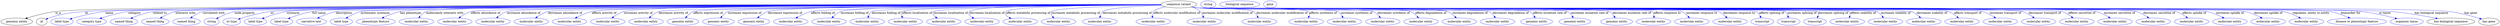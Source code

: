 digraph {
	graph [bb="0,0,10081,123"];
	node [label="\N"];
	"sequence variant"	 [height=0.5,
		label="sequence variant",
		pos="4790.7,105",
		width=1.9318];
	"genomic entity"	 [height=0.5,
		pos="63.694,18",
		width=1.7693];
	"sequence variant" -> "genomic entity"	 [label=is_a,
		lp="250.69,61.5",
		pos="e,102.16,32.466 4721.1,104.71 4157.4,102.36 355.5,85.909 239.69,69 195.38,62.53 146.59,47.756 111.64,35.765"];
	id	 [height=0.5,
		pos="172.69,18",
		width=0.75];
	"sequence variant" -> id	 [color=blue,
		label=id,
		lp="366.19,61.5",
		pos="e,193.63,29.565 4721,104.84 4174,103.56 586.61,94.17 360.69,69 291.99,61.345 273.9,58.97 208.69,36 206.82,35.338 204.91,34.601 203,\
33.813",
		style=solid];
	name	 [color=blue,
		height=0.5,
		label="label type",
		pos="262.69,18",
		width=1.2638];
	"sequence variant" -> name	 [color=blue,
		label=name,
		lp="463.19,61.5",
		pos="e,296.2,30.314 4721.1,104.9 4180.5,104.06 668.53,97.522 447.69,69 397.95,62.576 342.73,46.07 305.68,33.562",
		style=solid];
	category	 [color=blue,
		height=0.5,
		label="category type",
		pos="384.69,18",
		width=1.6249];
	"sequence variant" -> category	 [color=blue,
		label=category,
		lp="569.19,61.5",
		pos="e,419.77,32.462 4721.1,104.7 4179.4,102.3 653.2,86.087 545.69,69 505.28,62.577 461.08,47.999 429.24,36.068",
		style=solid];
	"related to"	 [color=blue,
		height=0.5,
		label="named thing",
		pos="516.69,18",
		width=1.5346];
	"sequence variant" -> "related to"	 [color=blue,
		label="related to",
		lp="674.69,61.5",
		pos="e,546.71,33.189 4721.1,104.74 4186.9,102.71 752.91,88.902 648.69,69 616.38,62.83 581.76,49.163 556.09,37.529",
		style=solid];
	"interacts with"	 [color=blue,
		height=0.5,
		label="named thing",
		pos="644.69,18",
		width=1.5346];
	"sequence variant" -> "interacts with"	 [color=blue,
		label="interacts with",
		lp="780.69,61.5",
		pos="e,668.64,34.405 4721,104.83 4193.4,103.46 844.23,93.846 743.69,69 720.14,63.18 695.9,50.814 677.29,39.717",
		style=solid];
	"correlated with"	 [color=blue,
		height=0.5,
		label="named thing",
		pos="772.69,18",
		width=1.5346];
	"sequence variant" -> "correlated with"	 [color=blue,
		label="correlated with",
		lp="895.69,61.5",
		pos="e,792.73,34.876 4720.9,104.88 4201,103.96 951.28,97.065 854.69,69 835.32,63.369 816.03,51.757 801.04,41.035",
		style=solid];
	"node property"	 [color=blue,
		height=0.5,
		label=string,
		pos="876.69,18",
		width=0.84854];
	"sequence variant" -> "node property"	 [color=blue,
		label="node property",
		lp="1020.7,61.5",
		pos="e,897.59,31.48 4721,104.55 4207.8,101.2 1030,80.034 982.69,69 955.44,62.65 927,48.488 906.44,36.695",
		style=solid];
	iri	 [color=blue,
		height=0.5,
		label="iri type",
		pos="961.69,18",
		width=1.011];
	"sequence variant" -> iri	 [color=blue,
		label=iri,
		lp="1133.2,61.5",
		pos="e,989.68,29.67 4721,104.83 4230.6,103.58 1311.3,95.045 1126.7,69 1081.8,62.66 1032.3,45.992 999.35,33.423",
		style=solid];
	synonym	 [color=blue,
		height=0.5,
		label="label type",
		pos="1061.7,18",
		width=1.2638];
	"sequence variant" -> synonym	 [color=blue,
		label=synonym,
		lp="1222.2,61.5",
		pos="e,1090.1,32.084 4720.8,104.64 4227.5,102.04 1286.6,85.877 1196.7,69 1162.6,62.597 1125.9,48.196 1099.4,36.324",
		style=solid];
	"full name"	 [color=blue,
		height=0.5,
		label="label type",
		pos="1170.7,18",
		width=1.2638];
	"sequence variant" -> "full name"	 [color=blue,
		label="full name",
		lp="1330.2,61.5",
		pos="e,1198.9,32.202 4721,104.62 4236.6,101.95 1390.7,85.583 1303.7,69 1270.2,62.611 1234.1,48.283 1208,36.435",
		style=solid];
	description	 [color=blue,
		height=0.5,
		label="narrative text",
		pos="1291.7,18",
		width=1.6068];
	"sequence variant" -> description	 [color=blue,
		label=description,
		lp="1436.2,61.5",
		pos="e,1319.2,34.155 4721.1,104.65 4245.4,102.22 1489.6,87.382 1405.7,69 1378.5,63.032 1349.8,50.187 1328,38.881",
		style=solid];
	"systematic synonym"	 [color=blue,
		height=0.5,
		label="label type",
		pos="1412.7,18",
		width=1.2638];
	"sequence variant" -> "systematic synonym"	 [color=blue,
		label="systematic synonym",
		lp="1564.7,61.5",
		pos="e,1435.1,33.887 4721,104.69 4253.3,102.56 1589.3,89.546 1508.7,69 1485.6,63.123 1462,50.672 1444,39.544",
		style=solid];
	"has phenotype"	 [color=blue,
		height=0.5,
		label="phenotypic feature",
		pos="1552.7,18",
		width=2.1304];
	"sequence variant" -> "has phenotype"	 [color=blue,
		label="has phenotype",
		lp="1711.2,61.5",
		pos="e,1582.4,34.65 4720.9,104.97 4273.9,104.67 1825.7,101.54 1671.7,69 1643.7,63.079 1614.1,50.414 1591.4,39.187",
		style=solid];
	"molecularly interacts with"	 [color=blue,
		height=0.5,
		label="molecular entity",
		pos="1716.7,18",
		width=1.9137];
	"sequence variant" -> "molecularly interacts with"	 [color=blue,
		label="molecularly interacts with",
		lp="1850.2,61.5",
		pos="e,1732.1,35.801 4721,104.8 4276.2,103.48 1850.1,95.068 1778.7,69 1763.9,63.614 1750.2,53.092 1739.4,42.997",
		style=solid];
	"affects abundance of"	 [color=blue,
		height=0.5,
		label="molecular entity",
		pos="1872.7,18",
		width=1.9137];
	"sequence variant" -> "affects abundance of"	 [color=blue,
		label="affects abundance of",
		lp="2018.2,61.5",
		pos="e,1895,35.117 4720.8,104.59 4291.9,102.05 2030.3,87.734 1961.7,69 1941,63.34 1920,51.687 1903.6,40.946",
		style=solid];
	"increases abundance of"	 [color=blue,
		height=0.5,
		label="molecular entity",
		pos="2028.7,18",
		width=1.9137];
	"sequence variant" -> "increases abundance of"	 [color=blue,
		label="increases abundance of",
		lp="2172.2,61.5",
		pos="e,2048.8,35.348 4721.1,104.59 4306.2,102.08 2173.1,88.261 2108.7,69 2090,63.4 2071.4,52.028 2056.9,41.441",
		style=solid];
	"decreases abundance of"	 [color=blue,
		height=0.5,
		label="molecular entity",
		pos="2184.7,18",
		width=1.9137];
	"sequence variant" -> "decreases abundance of"	 [color=blue,
		label="decreases abundance of",
		lp="2340.2,61.5",
		pos="e,2207.6,35.109 4721,104.47 4321.3,101.39 2336.4,85.307 2275.7,69 2254.4,63.276 2232.8,51.457 2215.9,40.638",
		style=solid];
	"affects activity of"	 [color=blue,
		height=0.5,
		label="molecular entity",
		pos="2340.7,18",
		width=1.9137];
	"sequence variant" -> "affects activity of"	 [color=blue,
		label="affects activity of",
		lp="2500.7,61.5",
		pos="e,2368.6,34.614 4721,104.73 4344.5,103.17 2566,94.491 2452.7,69 2426.4,63.075 2398.8,50.582 2377.5,39.444",
		style=solid];
	"increases activity of"	 [color=blue,
		height=0.5,
		label="molecular entity",
		pos="2496.7,18",
		width=1.9137];
	"sequence variant" -> "increases activity of"	 [color=blue,
		label="increases activity of",
		lp="2641.2,61.5",
		pos="e,2519.3,35.093 4721.1,104.83 4358,103.83 2691.9,97.665 2586.7,69 2565.8,63.305 2544.6,51.649 2528,40.917",
		style=solid];
	"decreases activity of"	 [color=blue,
		height=0.5,
		label="molecular entity",
		pos="2652.7,18",
		width=1.9137];
	"sequence variant" -> "decreases activity of"	 [color=blue,
		label="decreases activity of",
		lp="2783.7,61.5",
		pos="e,2671.7,35.563 4721,104.9 4371.7,104.27 2824.6,99.747 2727.7,69 2710.2,63.438 2693,52.34 2679.6,41.913",
		style=solid];
	"affects expression of"	 [color=blue,
		height=0.5,
		label="genomic entity",
		pos="2803.7,18",
		width=1.7693];
	"sequence variant" -> "affects expression of"	 [color=blue,
		label="affects expression of",
		lp="2926.2,61.5",
		pos="e,2820,35.526 4721.1,104.92 4386.9,104.38 2958.6,100.27 2869.7,69 2854,63.494 2839.2,52.702 2827.5,42.459",
		style=solid];
	"increases expression of"	 [color=blue,
		height=0.5,
		label="genomic entity",
		pos="2948.7,18",
		width=1.7693];
	"sequence variant" -> "increases expression of"	 [color=blue,
		label="increases expression of",
		lp="3075.2,61.5",
		pos="e,2964.1,35.505 4721,104.85 4402,104.02 3093.2,98.781 3011.7,69 2996.7,63.52 2982.6,52.879 2971.6,42.729",
		style=solid];
	"decreases expression of"	 [color=blue,
		height=0.5,
		label="genomic entity",
		pos="3093.7,18",
		width=1.7693];
	"sequence variant" -> "decreases expression of"	 [color=blue,
		label="decreases expression of",
		lp="3237.2,61.5",
		pos="e,3113.6,35.287 4721,104.51 4420.4,102.25 3247.6,91.983 3172.7,69 3154.2,63.315 3135.8,51.937 3121.5,41.368",
		style=solid];
	"affects folding of"	 [color=blue,
		height=0.5,
		label="molecular entity",
		pos="3244.7,18",
		width=1.9137];
	"sequence variant" -> "affects folding of"	 [color=blue,
		label="affects folding of",
		lp="3388.7,61.5",
		pos="e,3269.3,35.035 4721.1,104.15 4441.1,100.63 3409,86.508 3341.7,69 3319.3,63.168 3296.2,51.345 3278.2,40.549",
		style=solid];
	"increases folding of"	 [color=blue,
		height=0.5,
		label="molecular entity",
		pos="3400.7,18",
		width=1.9137];
	"sequence variant" -> "increases folding of"	 [color=blue,
		label="increases folding of",
		lp="3518.7,61.5",
		pos="e,3416.7,35.724 4721.1,104.33 4456.5,101.64 3524.1,90.666 3464.7,69 3449.5,63.459 3435.2,52.773 3424,42.608",
		style=solid];
	"decreases folding of"	 [color=blue,
		height=0.5,
		label="molecular entity",
		pos="3556.7,18",
		width=1.9137];
	"sequence variant" -> "decreases folding of"	 [color=blue,
		label="decreases folding of",
		lp="3647.7,61.5",
		pos="e,3564.2,36.005 4720.9,104.62 4472.4,103.04 3642.5,95.778 3592.7,69 3582.7,63.635 3574.9,54.143 3569.1,44.79",
		style=solid];
	"affects localization of"	 [color=blue,
		height=0.5,
		label="molecular entity",
		pos="3712.7,18",
		width=1.9137];
	"sequence variant" -> "affects localization of"	 [color=blue,
		label="affects localization of",
		lp="3771.7,61.5",
		pos="e,3707,36.392 4721.3,103.97 4485.6,100.31 3730.3,87.171 3712.7,69 3707,63.093 3705.4,54.766 3705.7,46.549",
		style=solid];
	"increases localization of"	 [color=blue,
		height=0.5,
		label="molecular entity",
		pos="3868.7,18",
		width=1.9137];
	"sequence variant" -> "increases localization of"	 [color=blue,
		label="increases localization of",
		lp="3904.7,61.5",
		pos="e,3847.8,35.43 4721.2,103.65 4504.4,99.284 3854,84.879 3838.7,69 3831.5,61.522 3834.7,52 3841.1,43.213",
		style=solid];
	"decreases localization of"	 [color=blue,
		height=0.5,
		label="molecular entity",
		pos="4024.7,18",
		width=1.9137];
	"sequence variant" -> "decreases localization of"	 [color=blue,
		label="decreases localization of",
		lp="4045.7,61.5",
		pos="e,3995.1,34.3 4720.9,104.5 4528.6,102.77 4004.2,95.623 3978.7,69 3969.9,59.848 3976.4,49.511 3986.9,40.547",
		style=solid];
	"affects metabolic processing of"	 [color=blue,
		height=0.5,
		label="molecular entity",
		pos="4180.7,18",
		width=1.9137];
	"sequence variant" -> "affects metabolic processing of"	 [color=blue,
		label="affects metabolic processing of",
		lp="4206.2,61.5",
		pos="e,4142.9,33.306 4721.2,103.81 4553.9,100.61 4141.1,90.547 4120.7,69 4110.4,58.134 4119.9,47.232 4134.1,38.313",
		style=solid];
	"increases metabolic processing of"	 [color=blue,
		height=0.5,
		label="molecular entity",
		pos="4336.7,18",
		width=1.9137];
	"sequence variant" -> "increases metabolic processing of"	 [color=blue,
		label="increases metabolic processing of",
		lp="4390.7,61.5",
		pos="e,4311.6,34.791 4721.9,102.42 4589.9,97.125 4312.9,84.261 4298.7,69 4290.9,60.576 4295.7,50.565 4304.2,41.652",
		style=solid];
	"decreases metabolic processing of"	 [color=blue,
		height=0.5,
		label="molecular entity",
		pos="4492.7,18",
		width=1.9137];
	"sequence variant" -> "decreases metabolic processing of"	 [color=blue,
		label="decreases metabolic processing of",
		lp="4586.2,61.5",
		pos="e,4487.2,36.149 4722.5,101.46 4639.2,96.438 4507.7,85.915 4492.7,69 4487.2,62.851 4485.7,54.457 4486,46.254",
		style=solid];
	"affects molecular modification of"	 [color=blue,
		height=0.5,
		label="molecular entity",
		pos="4687.7,18",
		width=1.9137];
	"sequence variant" -> "affects molecular modification of"	 [color=blue,
		label="affects molecular modification of",
		lp="4780.7,61.5",
		pos="e,4683.3,36.12 4739.4,92.725 4717.4,86.332 4695.2,77.982 4688.7,69 4684,62.511 4682.5,54.246 4682.5,46.268",
		style=solid];
	"increases molecular modification of"	 [color=blue,
		height=0.5,
		label="molecular entity",
		pos="4894.7,18",
		width=1.9137];
	"sequence variant" -> "increases molecular modification of"	 [color=blue,
		label="increases molecular modification of",
		lp="4982.2,61.5",
		pos="e,4890.4,36.44 4837.4,91.56 4850.1,86.158 4862.9,78.816 4872.7,69 4879,62.678 4883.6,54.274 4886.9,46.114",
		style=solid];
	"decreases molecular modification of"	 [color=blue,
		height=0.5,
		label="molecular entity",
		pos="5114.7,18",
		width=1.9137];
	"sequence variant" -> "decreases molecular modification of"	 [color=blue,
		label="decreases molecular modification of",
		lp="5199.2,61.5",
		pos="e,5108.9,36.212 4840.4,92.404 4849.8,90.355 4859.5,88.437 4868.7,87 4916.3,79.565 5043.9,94.63 5084.7,69 5093.5,63.483 5100,54.387 \
5104.7,45.394",
		style=solid];
	"affects synthesis of"	 [color=blue,
		height=0.5,
		label="molecular entity",
		pos="5277.7,18",
		width=1.9137];
	"sequence variant" -> "affects synthesis of"	 [color=blue,
		label="affects synthesis of",
		lp="5360.2,61.5",
		pos="e,5296,35.694 4840,92.18 4849.4,90.126 4859.3,88.264 4868.7,87 4892.6,83.773 5286,86.414 5302.7,69 5309.5,61.882 5307.2,52.54 5301.8,\
43.799",
		style=solid];
	"increases synthesis of"	 [color=blue,
		height=0.5,
		label="molecular entity",
		pos="5433.7,18",
		width=1.9137];
	"sequence variant" -> "increases synthesis of"	 [color=blue,
		label="increases synthesis of",
		lp="5487.7,61.5",
		pos="e,5432.7,36.109 4839.9,92.115 4849.4,90.067 4859.3,88.223 4868.7,87 4898.9,83.057 5392.3,87.214 5416.7,69 5424,63.545 5428.2,54.82 \
5430.6,46.118",
		style=solid];
	"decreases synthesis of"	 [color=blue,
		height=0.5,
		label="molecular entity",
		pos="5589.7,18",
		width=1.9137];
	"sequence variant" -> "decreases synthesis of"	 [color=blue,
		label="decreases synthesis of",
		lp="5629.2,61.5",
		pos="e,5581.2,36.059 4839.5,92.156 4849.1,90.076 4859.2,88.211 4868.7,87 4906.3,82.215 5516.9,86.239 5550.7,69 5561.1,63.698 5569.5,54.217 \
5575.8,44.856",
		style=solid];
	"affects degradation of"	 [color=blue,
		height=0.5,
		label="molecular entity",
		pos="5745.7,18",
		width=1.9137];
	"sequence variant" -> "affects degradation of"	 [color=blue,
		label="affects degradation of",
		lp="5775.2,61.5",
		pos="e,5733.2,35.945 4839.5,92.121 4849.1,90.045 4859.2,88.189 4868.7,87 4914.2,81.316 5651.4,86.8 5693.7,69 5706.5,63.615 5717.8,53.483 \
5726.7,43.66",
		style=solid];
	"increases degradation of"	 [color=blue,
		height=0.5,
		label="molecular entity",
		pos="5901.7,18",
		width=1.9137];
	"sequence variant" -> "increases degradation of"	 [color=blue,
		label="increases degradation of",
		lp="5931.2,61.5",
		pos="e,5886,35.769 4839.5,92.096 4849.1,90.022 4859.2,88.173 4868.7,87 4922.2,80.405 5788.1,87.458 5838.7,69 5853.6,63.571 5867.6,53.044 \
5878.6,42.957",
		style=solid];
	"decreases degradation of"	 [color=blue,
		height=0.5,
		label="molecular entity",
		pos="6057.7,18",
		width=1.9137];
	"sequence variant" -> "decreases degradation of"	 [color=blue,
		label="decreases degradation of",
		lp="6092.2,61.5",
		pos="e,6044.2,35.747 4839.5,92.076 4849.1,90.003 4859.2,88.161 4868.7,87 4931.2,79.38 5943.2,92.192 6001.7,69 6015.3,63.595 6027.7,53.216 \
6037.4,43.224",
		style=solid];
	"affects mutation rate of"	 [color=blue,
		height=0.5,
		label="genomic entity",
		pos="6208.7,18",
		width=1.7693];
	"sequence variant" -> "affects mutation rate of"	 [color=blue,
		label="affects mutation rate of",
		lp="6247.7,61.5",
		pos="e,6198.4,35.925 4839.5,92.061 4849.1,89.99 4859.2,88.151 4868.7,87 4940.1,78.362 6098.3,99.051 6163.7,69 6175.2,63.698 6185,53.855 \
6192.5,44.22",
		style=solid];
	"increases mutation rate of"	 [color=blue,
		height=0.5,
		label="genomic entity",
		pos="6353.7,18",
		width=1.7693];
	"sequence variant" -> "increases mutation rate of"	 [color=blue,
		label="increases mutation rate of",
		lp="6404.7,61.5",
		pos="e,6345.6,36.107 4839.5,92.05 4849.1,89.979 4859.2,88.144 4868.7,87 4908.6,82.203 6279.9,87.256 6315.7,69 6326,63.756 6334.2,54.285 \
6340.3,44.917",
		style=solid];
	"decreases mutation rate of"	 [color=blue,
		height=0.5,
		label="genomic entity",
		pos="6498.7,18",
		width=1.7693];
	"sequence variant" -> "decreases mutation rate of"	 [color=blue,
		label="decreases mutation rate of",
		lp="6563.7,61.5",
		pos="e,6497,36.241 4839.5,92.04 4849.1,89.971 4859.2,88.138 4868.7,87 4913.1,81.688 6443.1,94.735 6479.7,69 6487.3,63.631 6491.9,54.808 \
6494.6,45.998",
		style=solid];
	"affects response to"	 [color=blue,
		height=0.5,
		label="molecular entity",
		pos="6649.7,18",
		width=1.9137];
	"sequence variant" -> "affects response to"	 [color=blue,
		label="affects response to",
		lp="6700.7,61.5",
		pos="e,6651.4,36.191 4839.5,92.032 4849.1,89.964 4859.2,88.133 4868.7,87 4893.1,84.092 6620.8,84.727 6639.7,69 6646.4,63.463 6649.4,54.91 \
6650.7,46.38",
		style=solid];
	"increases response to"	 [color=blue,
		height=0.5,
		label="molecular entity",
		pos="6805.7,18",
		width=1.9137];
	"sequence variant" -> "increases response to"	 [color=blue,
		label="increases response to",
		lp="6834.2,61.5",
		pos="e,6793.8,35.991 4839.5,92.028 4849.1,89.959 4859.2,88.131 4868.7,87 4920.7,80.82 6707.5,89.53 6755.7,69 6768.1,63.726 6779,53.75 \
6787.4,44.009",
		style=solid];
	"decreases response to"	 [color=blue,
		height=0.5,
		label="molecular entity",
		pos="6961.7,18",
		width=1.9137];
	"sequence variant" -> "decreases response to"	 [color=blue,
		label="decreases response to",
		lp="6981.7,61.5",
		pos="e,6945.4,35.584 4839.5,92.023 4849.1,89.955 4859.2,88.127 4868.7,87 4924.6,80.38 6842.5,87.426 6895.7,69 6911.4,63.571 6926.2,52.788 \
6937.9,42.529",
		style=solid];
	"affects splicing of"	 [color=blue,
		height=0.5,
		label=transcript,
		pos="7092.7,18",
		width=1.2277];
	"sequence variant" -> "affects splicing of"	 [color=blue,
		label="affects splicing of",
		lp="7114.7,61.5",
		pos="e,7081.8,35.473 4839.5,92.018 4849.1,89.95 4859.2,88.124 4868.7,87 4928.7,79.912 6989.3,93.204 7044.7,69 7057,63.637 7067.6,53.446 \
7075.7,43.576",
		style=solid];
	"increases splicing of"	 [color=blue,
		height=0.5,
		label=transcript,
		pos="7198.7,18",
		width=1.2277];
	"sequence variant" -> "increases splicing of"	 [color=blue,
		label="increases splicing of",
		lp="7239.7,61.5",
		pos="e,7192.9,36.019 4839.5,92.015 4849.1,89.947 4859.2,88.122 4868.7,87 4900.4,83.263 7139.9,84.762 7167.7,69 7177,63.706 7183.9,54.357 \
7188.7,45.096",
		style=solid];
	"decreases splicing of"	 [color=blue,
		height=0.5,
		label=transcript,
		pos="7304.7,18",
		width=1.2277];
	"sequence variant" -> "decreases splicing of"	 [color=blue,
		label="decreases splicing of",
		lp="7364.7,61.5",
		pos="e,7308.3,35.981 4839.5,92.011 4849.1,89.944 4859.2,88.12 4868.7,87 4902.2,83.055 7274.8,91.773 7299.7,69 7306,63.241 7308.3,54.632 \
7308.7,46.119",
		style=solid];
	"affects stability of"	 [color=blue,
		height=0.5,
		label="molecular entity",
		pos="7435.7,18",
		width=1.9137];
	"sequence variant" -> "affects stability of"	 [color=blue,
		label="affects stability of",
		lp="7485.2,61.5",
		pos="e,7437.4,36.201 4839.5,92.009 4849.1,89.942 4859.2,88.119 4868.7,87 4904,82.857 7398.4,91.664 7425.7,69 7432.4,63.474 7435.4,54.923 \
7436.7,46.392",
		style=solid];
	"increases stability of"	 [color=blue,
		height=0.5,
		label="molecular entity",
		pos="7591.7,18",
		width=1.9137];
	"sequence variant" -> "increases stability of"	 [color=blue,
		label="increases stability of",
		lp="7616.7,61.5",
		pos="e,7579.1,35.774 4839.5,92.006 4849.1,89.94 4859.2,88.117 4868.7,87 4942.4,78.359 7470,96.955 7538.7,69 7551.8,63.683 7563.4,53.458 \
7572.5,43.551",
		style=solid];
	"decreases stability of"	 [color=blue,
		height=0.5,
		label="molecular entity",
		pos="7747.7,18",
		width=1.9137];
	"sequence variant" -> "decreases stability of"	 [color=blue,
		label="decreases stability of",
		lp="7764.2,61.5",
		pos="e,7729.9,35.619 4839.5,92.004 4849.1,89.938 4859.2,88.116 4868.7,87 4946.2,77.925 7602.5,93.141 7676.7,69 7693.4,63.567 7709.5,52.633 \
7722.1,42.277",
		style=solid];
	"affects transport of"	 [color=blue,
		height=0.5,
		label="molecular entity",
		pos="7903.7,18",
		width=1.9137];
	"sequence variant" -> "affects transport of"	 [color=blue,
		label="affects transport of",
		lp="7910.2,61.5",
		pos="e,7884.2,35.391 4839.5,92.001 4849.1,89.935 4859.2,88.114 4868.7,87 4950.3,77.457 7747,92.691 7825.7,69 7843.9,63.512 7861.9,52.305 \
7875.9,41.791",
		style=solid];
	"increases transport of"	 [color=blue,
		height=0.5,
		label="molecular entity",
		pos="8059.7,18",
		width=1.9137];
	"sequence variant" -> "increases transport of"	 [color=blue,
		label="increases transport of",
		lp="8063.2,61.5",
		pos="e,8035.9,35.177 4839.5,91.999 4849.1,89.933 4859.2,88.113 4868.7,87 4954.1,77.017 7882.4,90.406 7965.7,69 7987.6,63.374 8009.9,51.561 \
8027.3,40.72",
		style=solid];
	"decreases transport of"	 [color=blue,
		height=0.5,
		label="molecular entity",
		pos="8215.7,18",
		width=1.9137];
	"sequence variant" -> "decreases transport of"	 [color=blue,
		label="decreases transport of",
		lp="8222.2,61.5",
		pos="e,8193.1,35.171 4839.5,91.997 4849.1,89.931 4859.2,88.111 4868.7,87 4958.6,76.514 8038.3,92.306 8125.7,69 8146.6,63.418 8167.8,51.769 \
8184.4,41.011",
		style=solid];
	"affects secretion of"	 [color=blue,
		height=0.5,
		label="molecular entity",
		pos="8371.7,18",
		width=1.9137];
	"sequence variant" -> "affects secretion of"	 [color=blue,
		label="affects secretion of",
		lp="8373.7,61.5",
		pos="e,8350.2,35.164 4839.5,91.995 4849.1,89.93 4859.2,88.11 4868.7,87 4963,76.011 8194.2,94.342 8285.7,69 8305.9,63.408 8326.1,51.758 \
8341.9,41.003",
		style=solid];
	"increases secretion of"	 [color=blue,
		height=0.5,
		label="molecular entity",
		pos="8527.7,18",
		width=1.9137];
	"sequence variant" -> "increases secretion of"	 [color=blue,
		label="increases secretion of",
		lp="8528.7,61.5",
		pos="e,8503.2,34.936 4839.5,91.994 4849.1,89.928 4859.2,88.109 4868.7,87 4966.9,75.558 8333.7,92.748 8429.7,69 8452.7,63.302 8476.4,51.195 \
8494.7,40.207",
		style=solid];
	"decreases secretion of"	 [color=blue,
		height=0.5,
		label="molecular entity",
		pos="8683.7,18",
		width=1.9137];
	"sequence variant" -> "decreases secretion of"	 [color=blue,
		label="decreases secretion of",
		lp="8689.7,61.5",
		pos="e,8660.5,35.18 4839.5,91.992 4849.1,89.927 4859.2,88.108 4868.7,87 4971.4,75.049 8491.6,95.137 8591.7,69 8613.2,63.38 8635.1,51.566 \
8652.1,40.724",
		style=solid];
	"affects uptake of"	 [color=blue,
		height=0.5,
		label="molecular entity",
		pos="8839.7,18",
		width=1.9137];
	"sequence variant" -> "affects uptake of"	 [color=blue,
		label="affects uptake of",
		lp="8835.2,61.5",
		pos="e,8818.2,35.169 4839.5,91.99 4849.1,89.925 4859.2,88.107 4868.7,87 4975.9,74.54 8649.7,97.78 8753.7,69 8773.9,63.414 8794.1,51.765 \
8809.9,41.008",
		style=solid];
	"increases uptake of"	 [color=blue,
		height=0.5,
		label="molecular entity",
		pos="8995.7,18",
		width=1.9137];
	"sequence variant" -> "increases uptake of"	 [color=blue,
		label="increases uptake of",
		lp="8982.2,61.5",
		pos="e,8968.1,34.706 4839.5,91.989 4849.1,89.924 4859.2,88.106 4868.7,87 4979.5,74.128 8775.8,93.082 8884.7,69 8910.8,63.217 8938.2,50.726 \
8959.2,39.553",
		style=solid];
	"decreases uptake of"	 [color=blue,
		height=0.5,
		label="molecular entity",
		pos="9151.7,18",
		width=1.9137];
	"sequence variant" -> "decreases uptake of"	 [color=blue,
		label="decreases uptake of",
		lp="9138.2,61.5",
		pos="e,9123.6,34.709 4839.5,91.988 4849.1,89.923 4859.2,88.106 4868.7,87 4983.8,73.644 8925.5,93.615 9038.7,69 9065.3,63.223 9093.1,50.731 \
9114.5,39.557",
		style=solid];
	"regulates, entity to entity"	 [color=blue,
		height=0.5,
		label="molecular entity",
		pos="9307.7,18",
		width=1.9137];
	"sequence variant" -> "regulates, entity to entity"	 [color=blue,
		label="regulates, entity to entity",
		lp="9308.7,61.5",
		pos="e,9279.9,34.71 4839.5,91.987 4849.1,89.922 4859.2,88.105 4868.7,87 4988.1,73.151 9078.3,94.729 9195.7,69 9222.1,63.223 9249.7,50.732 \
9270.9,39.558",
		style=solid];
	"biomarker for"	 [color=blue,
		height=0.5,
		label="disease or phenotypic feature",
		pos="9508.7,18",
		width=3.1775];
	"sequence variant" -> "biomarker for"	 [color=blue,
		label="biomarker for",
		lp="9469.7,61.5",
		pos="e,9475.5,35.231 4839.5,91.985 4849.1,89.921 4859.2,88.104 4868.7,87 4993.2,72.569 9257.7,92.864 9380.7,69 9410.3,63.25 9441.9,50.769 \
9466.2,39.594",
		style=solid];
	"in taxon"	 [color=blue,
		height=0.5,
		label="organism taxon",
		pos="9706.7,18",
		width=1.8234];
	"sequence variant" -> "in taxon"	 [color=blue,
		label="in taxon",
		lp="9610.2,61.5",
		pos="e,9665.5,32.031 4839.5,91.985 4849.1,89.92 4859.2,88.104 4868.7,87 5124.9,57.315 9255.9,102.4 9511.7,69 9561.6,62.484 9617,47.194 \
9655.9,35.045",
		style=solid];
	"has biological sequence"	 [height=0.5,
		pos="9885.7,18",
		width=2.6359];
	"sequence variant" -> "has biological sequence"	 [color=blue,
		label="has biological sequence",
		lp="9798.7,61.5",
		pos="e,9830.3,32.635 4839.5,91.984 4849.1,89.919 4859.2,88.103 4868.7,87 5131.8,56.529 9373.2,96.209 9636.7,69 9699.7,62.491 9770.4,47.236 \
9820.3,35.095",
		style=solid];
	"has gene"	 [height=0.5,
		pos="10040,18",
		width=1.1555];
	"sequence variant" -> "has gene"	 [color=blue,
		label="has gene",
		lp="9958.7,61.5",
		pos="e,10009,30.267 4839.5,91.982 4849.1,89.918 4859.2,88.102 4868.7,87 5144.6,55.077 9592.5,106.07 9867.7,69 9913.9,62.775 9964.9,46.387 \
9999.3,33.853",
		style=solid];
	"sequence variant_id"	 [color=blue,
		height=0.5,
		label=string,
		pos="4908.7,105",
		width=0.84854];
	"sequence variant_has biological sequence"	 [color=blue,
		height=0.5,
		label="biological sequence",
		pos="5037.7,105",
		width=2.2387];
	"sequence variant_has gene"	 [color=blue,
		height=0.5,
		label=gene,
		pos="5163.7,105",
		width=0.75827];
}
